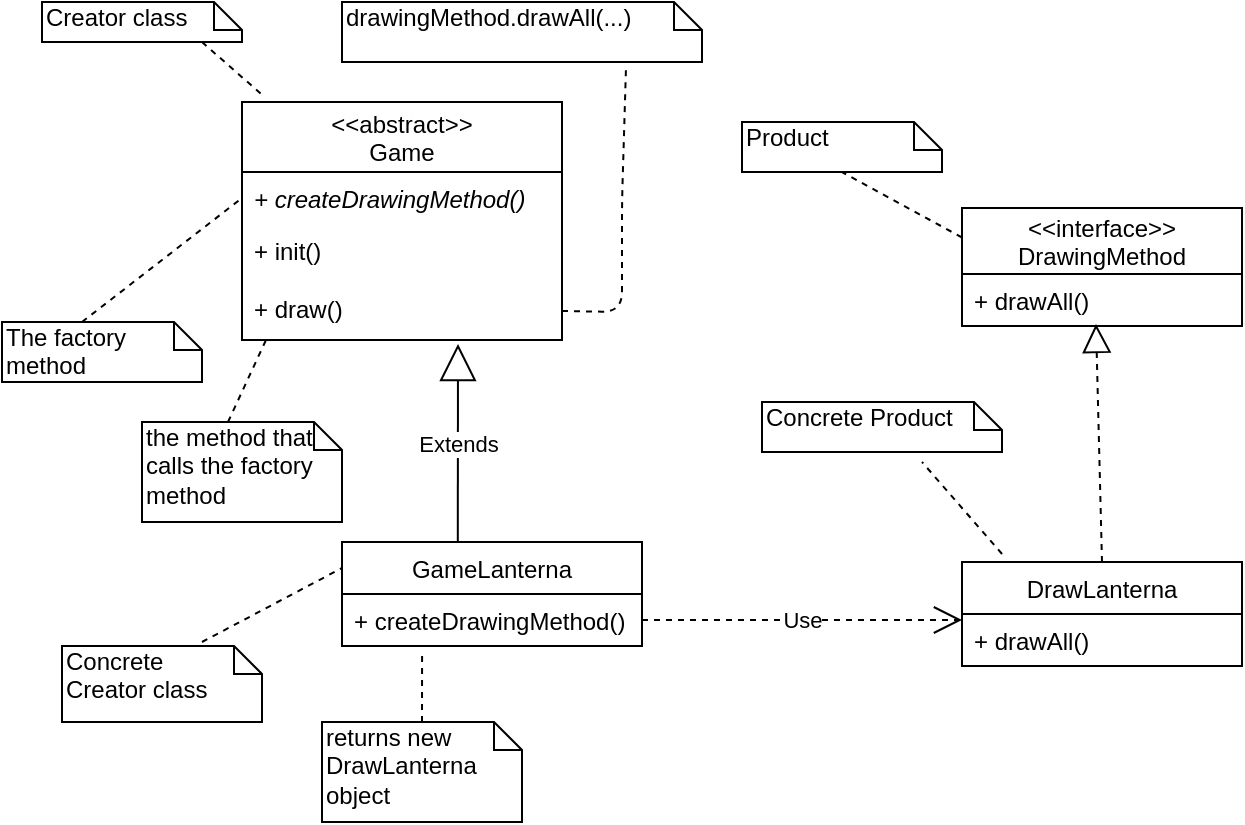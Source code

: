 <mxfile version="10.6.3"><diagram id="dRmIltJOsPv6oZtQkSUB" name="Page-1"><mxGraphModel dx="918" dy="648" grid="1" gridSize="10" guides="1" tooltips="1" connect="1" arrows="1" fold="1" page="1" pageScale="1" pageWidth="827" pageHeight="1169" math="0" shadow="0"><root><mxCell id="0"/><mxCell id="1" parent="0"/><mxCell id="wOxYuopymWpDD4XbNuMp-2" value="&#10;&lt;&lt;abstract&gt;&gt;&#10;Game&#10;" style="swimlane;fontStyle=0;childLayout=stackLayout;horizontal=1;startSize=35;fillColor=none;horizontalStack=0;resizeParent=1;resizeParentMax=0;resizeLast=0;collapsible=1;marginBottom=0;" vertex="1" parent="1"><mxGeometry x="130" y="170" width="160" height="119" as="geometry"/></mxCell><mxCell id="wOxYuopymWpDD4XbNuMp-3" value="+ createDrawingMethod()" style="text;strokeColor=none;fillColor=none;align=left;verticalAlign=top;spacingLeft=4;spacingRight=4;overflow=hidden;rotatable=0;points=[[0,0.5],[1,0.5]];portConstraint=eastwest;fontStyle=2" vertex="1" parent="wOxYuopymWpDD4XbNuMp-2"><mxGeometry y="35" width="160" height="26" as="geometry"/></mxCell><mxCell id="wOxYuopymWpDD4XbNuMp-4" value="+ init()&#10;&#10;" style="text;strokeColor=none;fillColor=none;align=left;verticalAlign=top;spacingLeft=4;spacingRight=4;overflow=hidden;rotatable=0;points=[[0,0.5],[1,0.5]];portConstraint=eastwest;" vertex="1" parent="wOxYuopymWpDD4XbNuMp-2"><mxGeometry y="61" width="160" height="29" as="geometry"/></mxCell><mxCell id="wOxYuopymWpDD4XbNuMp-26" value="+ draw()&#10;" style="text;strokeColor=none;fillColor=none;align=left;verticalAlign=top;spacingLeft=4;spacingRight=4;overflow=hidden;rotatable=0;points=[[0,0.5],[1,0.5]];portConstraint=eastwest;" vertex="1" parent="wOxYuopymWpDD4XbNuMp-2"><mxGeometry y="90" width="160" height="29" as="geometry"/></mxCell><mxCell id="wOxYuopymWpDD4XbNuMp-6" value="" style="endArrow=none;dashed=1;html=1;entryX=0;entryY=0.5;entryDx=0;entryDy=0;" edge="1" parent="1" target="wOxYuopymWpDD4XbNuMp-3"><mxGeometry width="50" height="50" relative="1" as="geometry"><mxPoint x="50" y="280" as="sourcePoint"/><mxPoint x="130" y="310" as="targetPoint"/><Array as="points"/></mxGeometry></mxCell><mxCell id="wOxYuopymWpDD4XbNuMp-7" value="The factory method" style="shape=note;whiteSpace=wrap;html=1;size=14;verticalAlign=top;align=left;spacingTop=-6;" vertex="1" parent="1"><mxGeometry x="10" y="280" width="100" height="30" as="geometry"/></mxCell><mxCell id="wOxYuopymWpDD4XbNuMp-8" value="" style="endArrow=none;dashed=1;html=1;entryX=0.075;entryY=1;entryDx=0;entryDy=0;entryPerimeter=0;exitX=0;exitY=0;exitDx=43;exitDy=0;exitPerimeter=0;" edge="1" parent="1" source="wOxYuopymWpDD4XbNuMp-9" target="wOxYuopymWpDD4XbNuMp-26"><mxGeometry width="50" height="50" relative="1" as="geometry"><mxPoint x="144" y="320" as="sourcePoint"/><mxPoint x="220" y="280" as="targetPoint"/></mxGeometry></mxCell><mxCell id="wOxYuopymWpDD4XbNuMp-9" value="the method that calls the factory method" style="shape=note;whiteSpace=wrap;html=1;size=14;verticalAlign=top;align=left;spacingTop=-6;" vertex="1" parent="1"><mxGeometry x="80" y="330" width="100" height="50" as="geometry"/></mxCell><mxCell id="wOxYuopymWpDD4XbNuMp-10" value="" style="endArrow=none;dashed=1;html=1;entryX=0.069;entryY=-0.023;entryDx=0;entryDy=0;entryPerimeter=0;" edge="1" parent="1" target="wOxYuopymWpDD4XbNuMp-2"><mxGeometry width="50" height="50" relative="1" as="geometry"><mxPoint x="110" y="140" as="sourcePoint"/><mxPoint x="140" y="110" as="targetPoint"/></mxGeometry></mxCell><mxCell id="wOxYuopymWpDD4XbNuMp-11" value="Creator class&lt;br&gt;" style="shape=note;whiteSpace=wrap;html=1;size=14;verticalAlign=top;align=left;spacingTop=-6;" vertex="1" parent="1"><mxGeometry x="30" y="120" width="100" height="20" as="geometry"/></mxCell><mxCell id="wOxYuopymWpDD4XbNuMp-12" value="Extends" style="endArrow=block;endSize=16;endFill=0;html=1;exitX=0.386;exitY=0;exitDx=0;exitDy=0;exitPerimeter=0;entryX=0.675;entryY=1.069;entryDx=0;entryDy=0;entryPerimeter=0;" edge="1" parent="1" source="wOxYuopymWpDD4XbNuMp-13" target="wOxYuopymWpDD4XbNuMp-26"><mxGeometry width="160" relative="1" as="geometry"><mxPoint x="235" y="380" as="sourcePoint"/><mxPoint x="235" y="310" as="targetPoint"/></mxGeometry></mxCell><mxCell id="wOxYuopymWpDD4XbNuMp-13" value="GameLanterna" style="swimlane;fontStyle=0;childLayout=stackLayout;horizontal=1;startSize=26;fillColor=none;horizontalStack=0;resizeParent=1;resizeParentMax=0;resizeLast=0;collapsible=1;marginBottom=0;" vertex="1" parent="1"><mxGeometry x="180" y="390" width="150" height="52" as="geometry"/></mxCell><mxCell id="wOxYuopymWpDD4XbNuMp-14" value="+ createDrawingMethod()" style="text;strokeColor=none;fillColor=none;align=left;verticalAlign=top;spacingLeft=4;spacingRight=4;overflow=hidden;rotatable=0;points=[[0,0.5],[1,0.5]];portConstraint=eastwest;" vertex="1" parent="wOxYuopymWpDD4XbNuMp-13"><mxGeometry y="26" width="150" height="26" as="geometry"/></mxCell><mxCell id="wOxYuopymWpDD4XbNuMp-17" value="" style="endArrow=none;dashed=1;html=1;entryX=0;entryY=0.25;entryDx=0;entryDy=0;" edge="1" parent="1" target="wOxYuopymWpDD4XbNuMp-13"><mxGeometry width="50" height="50" relative="1" as="geometry"><mxPoint x="110" y="440" as="sourcePoint"/><mxPoint x="100" y="420" as="targetPoint"/></mxGeometry></mxCell><mxCell id="wOxYuopymWpDD4XbNuMp-18" value="Concrete&lt;br&gt;Creator class&lt;br&gt;" style="shape=note;whiteSpace=wrap;html=1;size=14;verticalAlign=top;align=left;spacingTop=-6;" vertex="1" parent="1"><mxGeometry x="40" y="442" width="100" height="38" as="geometry"/></mxCell><mxCell id="wOxYuopymWpDD4XbNuMp-19" value="" style="endArrow=none;dashed=1;html=1;entryX=0.267;entryY=1.077;entryDx=0;entryDy=0;entryPerimeter=0;" edge="1" parent="1" target="wOxYuopymWpDD4XbNuMp-14"><mxGeometry width="50" height="50" relative="1" as="geometry"><mxPoint x="220" y="480" as="sourcePoint"/><mxPoint x="250" y="470" as="targetPoint"/></mxGeometry></mxCell><mxCell id="wOxYuopymWpDD4XbNuMp-20" value="returns new&lt;br&gt;DrawLanterna&lt;br&gt;object&lt;br&gt;" style="shape=note;whiteSpace=wrap;html=1;size=14;verticalAlign=top;align=left;spacingTop=-6;" vertex="1" parent="1"><mxGeometry x="170" y="480" width="100" height="50" as="geometry"/></mxCell><mxCell id="wOxYuopymWpDD4XbNuMp-21" value="Use" style="endArrow=open;endSize=12;dashed=1;html=1;" edge="1" parent="1" source="wOxYuopymWpDD4XbNuMp-14"><mxGeometry width="160" relative="1" as="geometry"><mxPoint x="330" y="429" as="sourcePoint"/><mxPoint x="490" y="429" as="targetPoint"/></mxGeometry></mxCell><mxCell id="wOxYuopymWpDD4XbNuMp-22" value="DrawLanterna" style="swimlane;fontStyle=0;childLayout=stackLayout;horizontal=1;startSize=26;fillColor=none;horizontalStack=0;resizeParent=1;resizeParentMax=0;resizeLast=0;collapsible=1;marginBottom=0;" vertex="1" parent="1"><mxGeometry x="490" y="400" width="140" height="52" as="geometry"/></mxCell><mxCell id="wOxYuopymWpDD4XbNuMp-23" value="+ drawAll()" style="text;strokeColor=none;fillColor=none;align=left;verticalAlign=top;spacingLeft=4;spacingRight=4;overflow=hidden;rotatable=0;points=[[0,0.5],[1,0.5]];portConstraint=eastwest;" vertex="1" parent="wOxYuopymWpDD4XbNuMp-22"><mxGeometry y="26" width="140" height="26" as="geometry"/></mxCell><mxCell id="wOxYuopymWpDD4XbNuMp-27" value="" style="endArrow=none;dashed=1;html=1;exitX=1;exitY=0.5;exitDx=0;exitDy=0;entryX=0.789;entryY=1.067;entryDx=0;entryDy=0;entryPerimeter=0;" edge="1" parent="1" source="wOxYuopymWpDD4XbNuMp-26" target="wOxYuopymWpDD4XbNuMp-28"><mxGeometry width="50" height="50" relative="1" as="geometry"><mxPoint x="300" y="280" as="sourcePoint"/><mxPoint x="320" y="160" as="targetPoint"/><Array as="points"><mxPoint x="320" y="275"/><mxPoint x="320" y="220"/></Array></mxGeometry></mxCell><mxCell id="wOxYuopymWpDD4XbNuMp-28" value="drawingMethod.drawAll(...)" style="shape=note;whiteSpace=wrap;html=1;size=14;verticalAlign=top;align=left;spacingTop=-6;" vertex="1" parent="1"><mxGeometry x="180" y="120" width="180" height="30" as="geometry"/></mxCell><mxCell id="wOxYuopymWpDD4XbNuMp-30" value="&#10;&lt;&lt;interface&gt;&gt;&#10;DrawingMethod&#10;" style="swimlane;fontStyle=0;childLayout=stackLayout;horizontal=1;startSize=33;fillColor=none;horizontalStack=0;resizeParent=1;resizeParentMax=0;resizeLast=0;collapsible=1;marginBottom=0;" vertex="1" parent="1"><mxGeometry x="490" y="223" width="140" height="59" as="geometry"/></mxCell><mxCell id="wOxYuopymWpDD4XbNuMp-31" value="+ drawAll()" style="text;strokeColor=none;fillColor=none;align=left;verticalAlign=top;spacingLeft=4;spacingRight=4;overflow=hidden;rotatable=0;points=[[0,0.5],[1,0.5]];portConstraint=eastwest;" vertex="1" parent="wOxYuopymWpDD4XbNuMp-30"><mxGeometry y="33" width="140" height="26" as="geometry"/></mxCell><mxCell id="wOxYuopymWpDD4XbNuMp-35" value="" style="endArrow=block;dashed=1;endFill=0;endSize=12;html=1;exitX=0.5;exitY=0;exitDx=0;exitDy=0;" edge="1" parent="1" source="wOxYuopymWpDD4XbNuMp-22"><mxGeometry width="160" relative="1" as="geometry"><mxPoint x="490" y="340" as="sourcePoint"/><mxPoint x="557" y="281" as="targetPoint"/></mxGeometry></mxCell><mxCell id="wOxYuopymWpDD4XbNuMp-36" value="" style="endArrow=none;dashed=1;html=1;exitX=0;exitY=0.25;exitDx=0;exitDy=0;entryX=0.5;entryY=1;entryDx=0;entryDy=0;entryPerimeter=0;" edge="1" parent="1" source="wOxYuopymWpDD4XbNuMp-30" target="wOxYuopymWpDD4XbNuMp-37"><mxGeometry width="50" height="50" relative="1" as="geometry"><mxPoint x="660" y="240" as="sourcePoint"/><mxPoint x="660" y="200" as="targetPoint"/><Array as="points"/></mxGeometry></mxCell><mxCell id="wOxYuopymWpDD4XbNuMp-37" value="Product" style="shape=note;whiteSpace=wrap;html=1;size=14;verticalAlign=top;align=left;spacingTop=-6;" vertex="1" parent="1"><mxGeometry x="380" y="180" width="100" height="25" as="geometry"/></mxCell><mxCell id="wOxYuopymWpDD4XbNuMp-38" value="" style="endArrow=none;dashed=1;html=1;exitX=0.143;exitY=-0.077;exitDx=0;exitDy=0;exitPerimeter=0;" edge="1" parent="1" source="wOxYuopymWpDD4XbNuMp-22"><mxGeometry width="50" height="50" relative="1" as="geometry"><mxPoint x="460" y="380" as="sourcePoint"/><mxPoint x="470" y="350" as="targetPoint"/></mxGeometry></mxCell><mxCell id="wOxYuopymWpDD4XbNuMp-39" value="Concrete Product" style="shape=note;whiteSpace=wrap;html=1;size=14;verticalAlign=top;align=left;spacingTop=-6;" vertex="1" parent="1"><mxGeometry x="390" y="320" width="120" height="25" as="geometry"/></mxCell></root></mxGraphModel></diagram></mxfile>